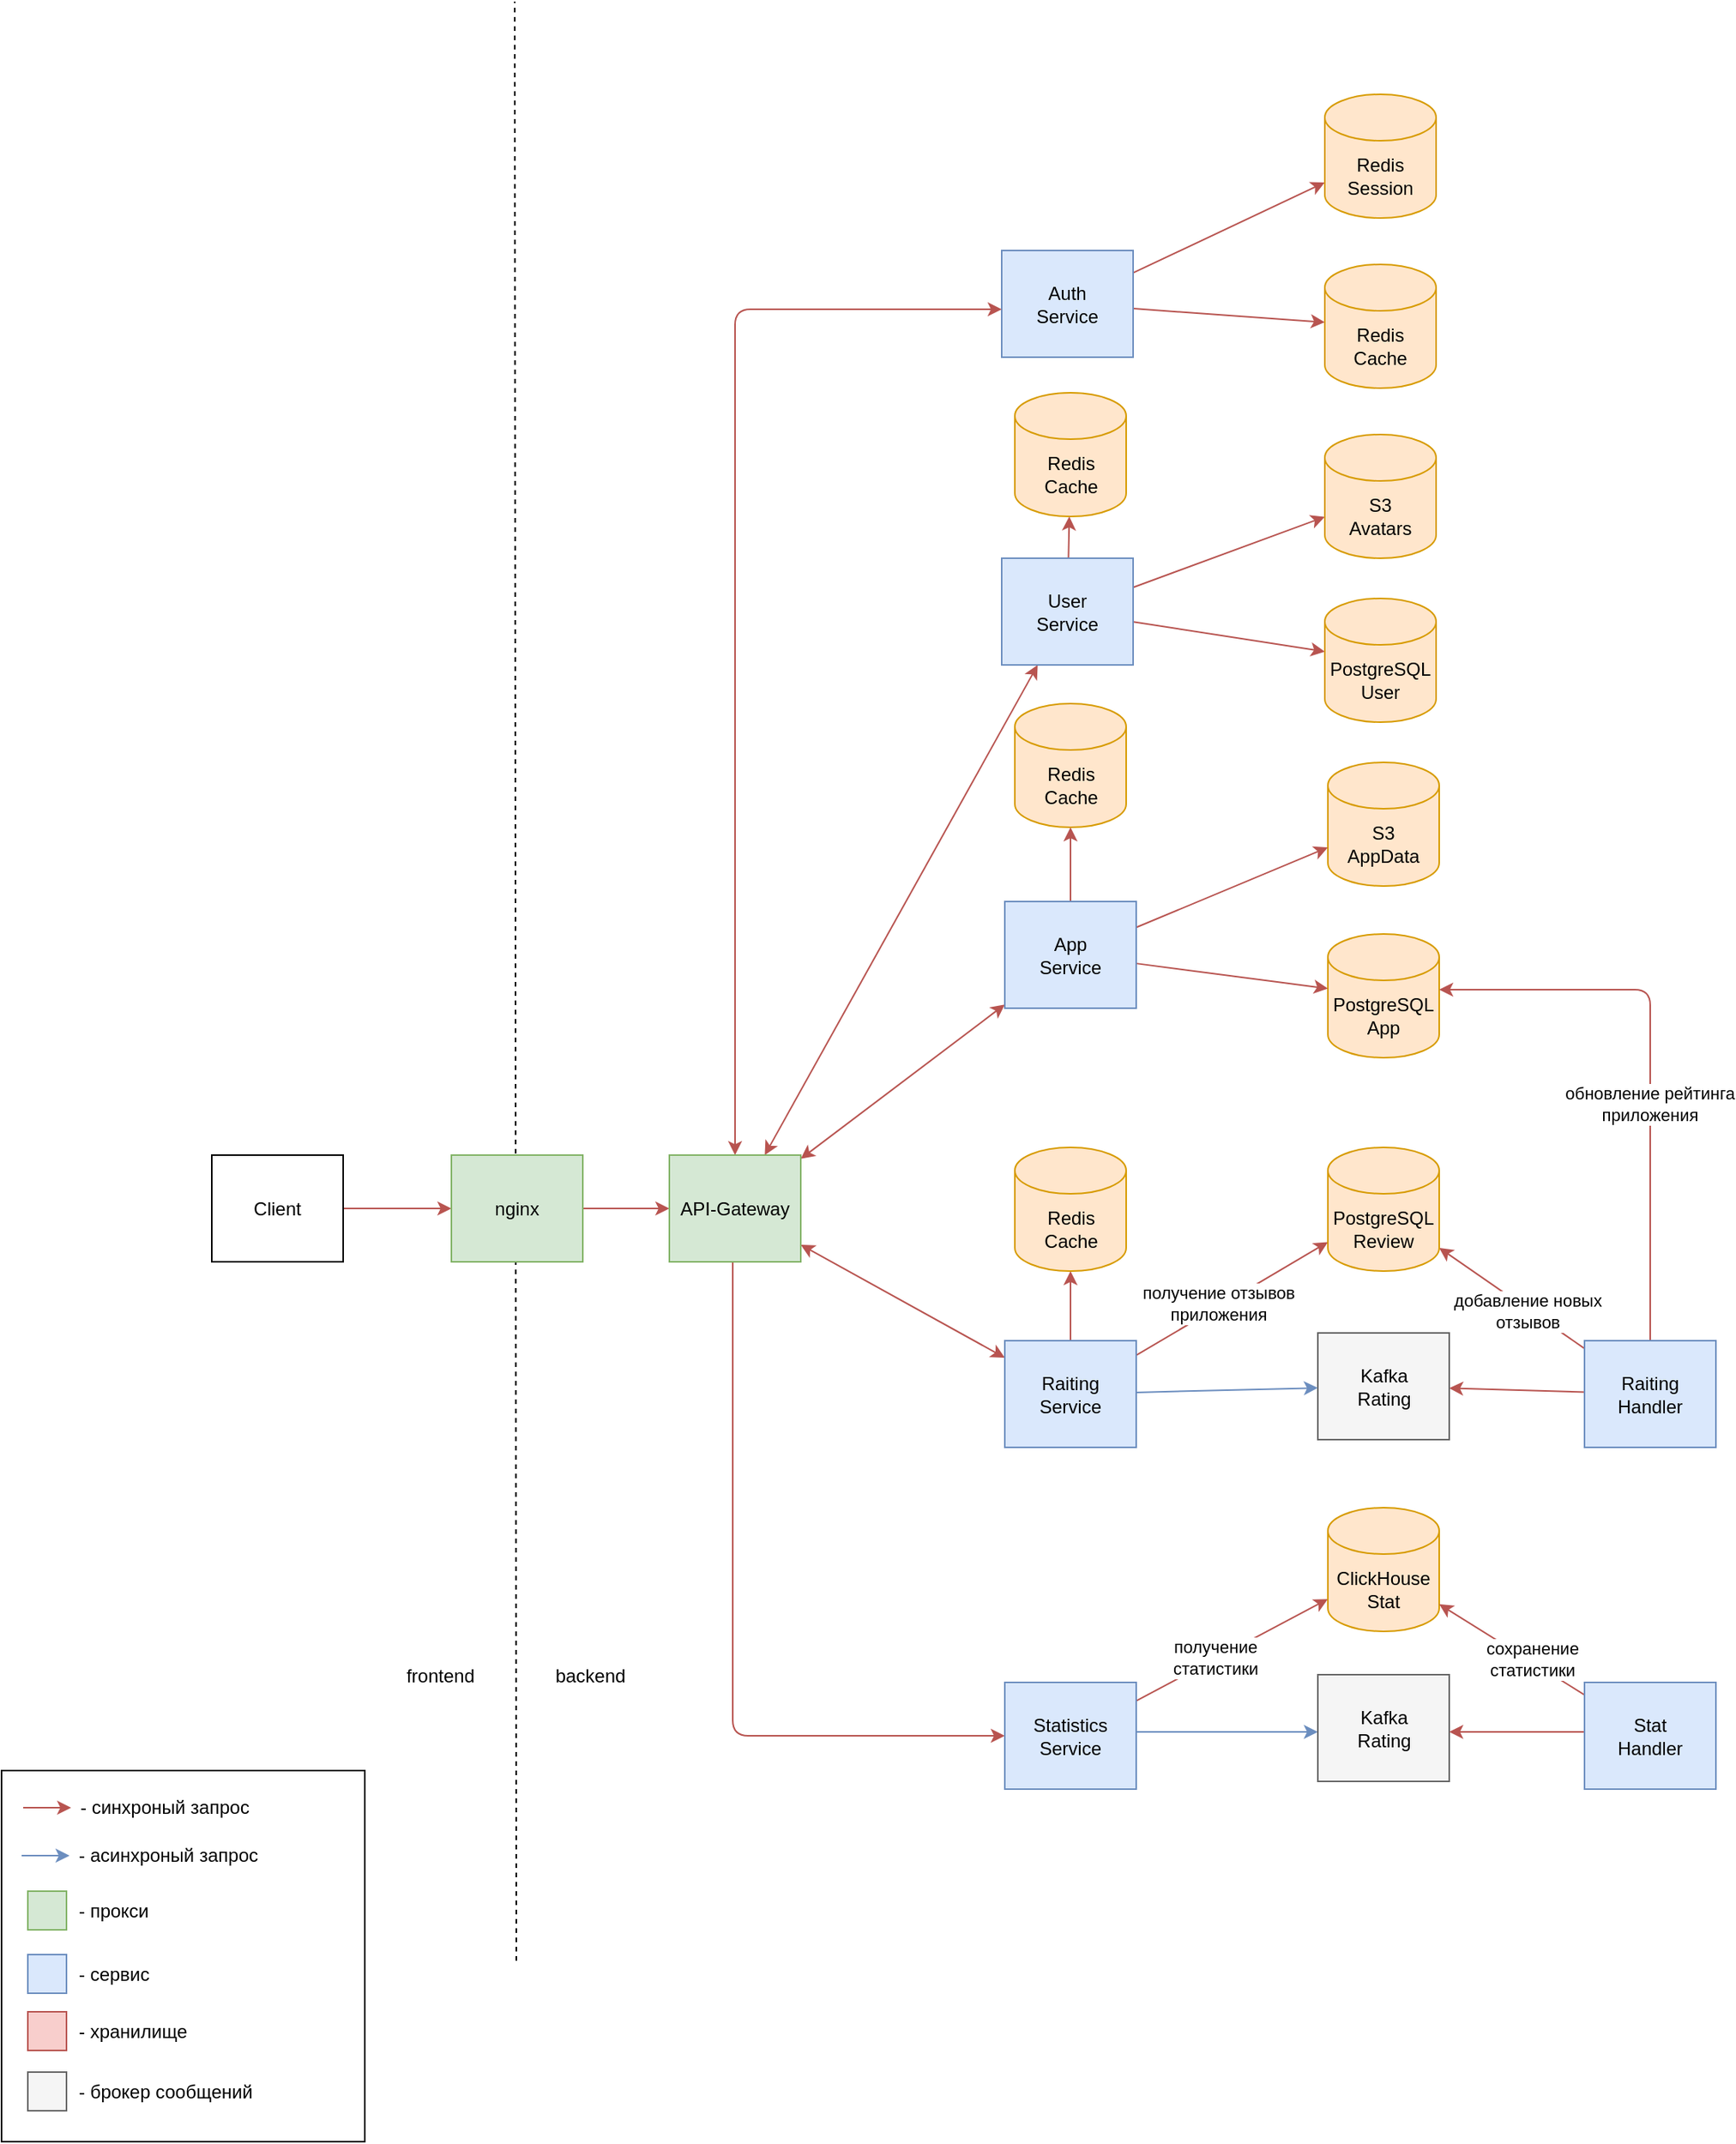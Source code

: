 <mxfile>
    <diagram id="C7IOROe54FGDKYHubnAY" name="Page-1">
        <mxGraphModel dx="1318" dy="1298" grid="0" gridSize="10" guides="1" tooltips="1" connect="1" arrows="1" fold="1" page="0" pageScale="1" pageWidth="850" pageHeight="1100" background="#ffffff" math="0" shadow="0">
            <root>
                <mxCell id="0"/>
                <mxCell id="1" parent="0"/>
                <mxCell id="125" value="" style="rounded=0;whiteSpace=wrap;html=1;" vertex="1" parent="1">
                    <mxGeometry x="-234" y="842" width="235" height="240" as="geometry"/>
                </mxCell>
                <mxCell id="3" value="" style="endArrow=none;dashed=1;html=1;strokeWidth=1;strokeColor=#000000;" parent="1" edge="1">
                    <mxGeometry width="50" height="50" relative="1" as="geometry">
                        <mxPoint x="99" y="965" as="sourcePoint"/>
                        <mxPoint x="98" y="-302" as="targetPoint"/>
                    </mxGeometry>
                </mxCell>
                <mxCell id="11" value="frontend" style="text;html=1;strokeColor=none;fillColor=none;align=center;verticalAlign=middle;whiteSpace=wrap;rounded=0;fontColor=#000000;" parent="1" vertex="1">
                    <mxGeometry x="20" y="766" width="60" height="30" as="geometry"/>
                </mxCell>
                <mxCell id="12" value="backend" style="text;html=1;strokeColor=none;fillColor=none;align=center;verticalAlign=middle;whiteSpace=wrap;rounded=0;fontColor=#000000;" parent="1" vertex="1">
                    <mxGeometry x="117" y="766" width="60" height="30" as="geometry"/>
                </mxCell>
                <mxCell id="13" value="PostgreSQL&lt;br&gt;App" style="shape=cylinder3;whiteSpace=wrap;html=1;boundedLbl=1;backgroundOutline=1;size=15;strokeColor=#d79b00;fillColor=#ffe6cc;" parent="1" vertex="1">
                    <mxGeometry x="624" y="301" width="72" height="80" as="geometry"/>
                </mxCell>
                <mxCell id="14" value="S3&lt;br&gt;AppData" style="shape=cylinder3;whiteSpace=wrap;html=1;boundedLbl=1;backgroundOutline=1;size=15;strokeColor=#d79b00;fillColor=#ffe6cc;" parent="1" vertex="1">
                    <mxGeometry x="624" y="190" width="72" height="80" as="geometry"/>
                </mxCell>
                <mxCell id="23" style="edgeStyle=none;html=1;strokeColor=#b85450;strokeWidth=1;fontColor=#000000;fillColor=#f8cecc;" parent="1" source="18" target="20" edge="1">
                    <mxGeometry relative="1" as="geometry">
                        <mxPoint x="24" y="548" as="targetPoint"/>
                    </mxGeometry>
                </mxCell>
                <mxCell id="18" value="Client" style="rounded=0;whiteSpace=wrap;html=1;strokeColor=#000000;fontColor=#000000;fillColor=none;" parent="1" vertex="1">
                    <mxGeometry x="-98" y="444" width="85" height="69" as="geometry"/>
                </mxCell>
                <mxCell id="31" style="edgeStyle=orthogonalEdgeStyle;html=1;strokeColor=#b85450;strokeWidth=1;fontColor=#000000;fillColor=#f8cecc;" parent="1" source="20" target="28" edge="1">
                    <mxGeometry relative="1" as="geometry"/>
                </mxCell>
                <mxCell id="20" value="nginx" style="rounded=0;whiteSpace=wrap;html=1;strokeColor=#82b366;fillColor=#d5e8d4;" parent="1" vertex="1">
                    <mxGeometry x="57" y="444" width="85" height="69" as="geometry"/>
                </mxCell>
                <mxCell id="27" style="html=1;strokeColor=#b85450;strokeWidth=1;fontColor=#000000;fillColor=#f8cecc;" parent="1" source="24" target="26" edge="1">
                    <mxGeometry relative="1" as="geometry"/>
                </mxCell>
                <mxCell id="44" style="edgeStyle=none;html=1;strokeColor=#b85450;strokeWidth=1;fontColor=#000000;fillColor=#f8cecc;" parent="1" source="62" target="58" edge="1">
                    <mxGeometry relative="1" as="geometry"/>
                </mxCell>
                <mxCell id="136" style="elbow=vertical;html=1;shadow=0;startArrow=none;startFill=0;fillColor=#f8cecc;strokeColor=#b85450;" edge="1" parent="1" source="24" target="126">
                    <mxGeometry relative="1" as="geometry"/>
                </mxCell>
                <mxCell id="24" value="Auth&lt;br style=&quot;border-color: var(--border-color);&quot;&gt;Service" style="rounded=0;whiteSpace=wrap;html=1;strokeColor=#6c8ebf;fillColor=#dae8fc;" parent="1" vertex="1">
                    <mxGeometry x="413" y="-141" width="85" height="69" as="geometry"/>
                </mxCell>
                <mxCell id="26" value="Redis&lt;br&gt;Session" style="shape=cylinder3;whiteSpace=wrap;html=1;boundedLbl=1;backgroundOutline=1;size=15;strokeColor=#d79b00;fillColor=#ffe6cc;" parent="1" vertex="1">
                    <mxGeometry x="622" y="-242" width="72" height="80" as="geometry"/>
                </mxCell>
                <mxCell id="38" style="html=1;strokeColor=#b85450;strokeWidth=1;fontColor=#000000;startArrow=classic;startFill=1;fillColor=#f8cecc;edgeStyle=elbowEdgeStyle;elbow=vertical;" parent="1" source="28" target="24" edge="1">
                    <mxGeometry relative="1" as="geometry">
                        <Array as="points">
                            <mxPoint x="380" y="-103"/>
                            <mxPoint x="360" y="-27"/>
                            <mxPoint x="349" y="98"/>
                        </Array>
                    </mxGeometry>
                </mxCell>
                <mxCell id="42" style="edgeStyle=none;html=1;strokeColor=#b85450;strokeWidth=1;fontColor=#000000;startArrow=classic;startFill=1;fillColor=#f8cecc;" parent="1" source="28" target="33" edge="1">
                    <mxGeometry relative="1" as="geometry"/>
                </mxCell>
                <mxCell id="67" style="edgeStyle=none;html=1;startArrow=classic;startFill=1;fillColor=#f8cecc;strokeColor=#b85450;" edge="1" parent="1" source="28" target="62">
                    <mxGeometry relative="1" as="geometry"/>
                </mxCell>
                <mxCell id="68" style="edgeStyle=none;html=1;startArrow=classic;startFill=1;fillColor=#f8cecc;strokeColor=#b85450;" edge="1" parent="1" source="28" target="59">
                    <mxGeometry relative="1" as="geometry"/>
                </mxCell>
                <mxCell id="111" style="edgeStyle=elbowEdgeStyle;html=1;shadow=0;startArrow=none;startFill=0;fillColor=#f8cecc;strokeColor=#b85450;" edge="1" parent="1" source="28" target="100">
                    <mxGeometry relative="1" as="geometry">
                        <Array as="points">
                            <mxPoint x="239" y="616"/>
                        </Array>
                    </mxGeometry>
                </mxCell>
                <mxCell id="28" value="API-Gateway" style="rounded=0;whiteSpace=wrap;html=1;strokeColor=#82b366;fillColor=#d5e8d4;" parent="1" vertex="1">
                    <mxGeometry x="198" y="444" width="85" height="69" as="geometry"/>
                </mxCell>
                <mxCell id="36" style="html=1;strokeColor=#b85450;strokeWidth=1;fontColor=#000000;fillColor=#f8cecc;" parent="1" source="33" target="13" edge="1">
                    <mxGeometry relative="1" as="geometry"/>
                </mxCell>
                <mxCell id="43" style="edgeStyle=none;html=1;strokeColor=#b85450;strokeWidth=1;fontColor=#000000;fillColor=#f8cecc;" parent="1" source="33" target="14" edge="1">
                    <mxGeometry relative="1" as="geometry"/>
                </mxCell>
                <mxCell id="141" style="edgeStyle=none;html=1;shadow=0;startArrow=none;startFill=0;elbow=vertical;fillColor=#f8cecc;strokeColor=#b85450;" edge="1" parent="1" source="33" target="139">
                    <mxGeometry relative="1" as="geometry"/>
                </mxCell>
                <mxCell id="33" value="App&lt;br style=&quot;border-color: var(--border-color);&quot;&gt;Service" style="rounded=0;whiteSpace=wrap;html=1;strokeColor=#6c8ebf;fillColor=#dae8fc;" parent="1" vertex="1">
                    <mxGeometry x="415" y="280" width="85" height="69" as="geometry"/>
                </mxCell>
                <mxCell id="73" style="edgeStyle=none;html=1;startArrow=none;startFill=0;fillColor=#f8cecc;strokeColor=#b85450;" edge="1" parent="1" source="70" target="46">
                    <mxGeometry relative="1" as="geometry">
                        <mxPoint x="723.5" y="552" as="targetPoint"/>
                    </mxGeometry>
                </mxCell>
                <mxCell id="46" value="&lt;span style=&quot;color: rgb(0, 0, 0);&quot;&gt;Kafka&lt;/span&gt;&lt;br style=&quot;border-color: var(--border-color); color: rgb(0, 0, 0);&quot;&gt;&lt;span style=&quot;color: rgb(0, 0, 0);&quot;&gt;Rating&lt;/span&gt;" style="rounded=0;whiteSpace=wrap;html=1;strokeColor=#666666;fontColor=#333333;fillColor=#f5f5f5;" parent="1" vertex="1">
                    <mxGeometry x="617.5" y="559" width="85" height="69" as="geometry"/>
                </mxCell>
                <mxCell id="58" value="S3&lt;br&gt;Avatars" style="shape=cylinder3;whiteSpace=wrap;html=1;boundedLbl=1;backgroundOutline=1;size=15;strokeColor=#d79b00;fillColor=#ffe6cc;" vertex="1" parent="1">
                    <mxGeometry x="622" y="-22" width="72" height="80" as="geometry"/>
                </mxCell>
                <mxCell id="69" style="edgeStyle=none;html=1;startArrow=none;startFill=0;fillColor=#dae8fc;strokeColor=#6c8ebf;" edge="1" parent="1" source="59" target="46">
                    <mxGeometry relative="1" as="geometry"/>
                </mxCell>
                <mxCell id="75" style="edgeStyle=none;html=1;startArrow=none;startFill=0;fillColor=#f8cecc;strokeColor=#b85450;" edge="1" parent="1" source="59" target="72">
                    <mxGeometry relative="1" as="geometry"/>
                </mxCell>
                <mxCell id="85" value="получение отзывов&lt;br&gt;приложения" style="edgeLabel;html=1;align=center;verticalAlign=middle;resizable=0;points=[];" vertex="1" connectable="0" parent="75">
                    <mxGeometry x="-0.125" y="2" relative="1" as="geometry">
                        <mxPoint as="offset"/>
                    </mxGeometry>
                </mxCell>
                <mxCell id="143" style="edgeStyle=none;html=1;shadow=0;startArrow=none;startFill=0;elbow=vertical;fillColor=#f8cecc;strokeColor=#b85450;" edge="1" parent="1" source="59" target="142">
                    <mxGeometry relative="1" as="geometry"/>
                </mxCell>
                <mxCell id="59" value="Raiting&lt;br style=&quot;border-color: var(--border-color);&quot;&gt;Service" style="rounded=0;whiteSpace=wrap;html=1;strokeColor=#6c8ebf;fillColor=#dae8fc;" vertex="1" parent="1">
                    <mxGeometry x="415" y="564" width="85" height="69" as="geometry"/>
                </mxCell>
                <mxCell id="65" style="edgeStyle=none;html=1;fillColor=#f8cecc;strokeColor=#b85450;" edge="1" parent="1" source="62" target="64">
                    <mxGeometry relative="1" as="geometry"/>
                </mxCell>
                <mxCell id="138" style="edgeStyle=none;html=1;shadow=0;startArrow=none;startFill=0;elbow=vertical;fillColor=#f8cecc;strokeColor=#b85450;" edge="1" parent="1" source="62" target="137">
                    <mxGeometry relative="1" as="geometry"/>
                </mxCell>
                <mxCell id="62" value="User&lt;br style=&quot;border-color: var(--border-color);&quot;&gt;Service" style="rounded=0;whiteSpace=wrap;html=1;strokeColor=#6c8ebf;fillColor=#dae8fc;" vertex="1" parent="1">
                    <mxGeometry x="413" y="58" width="85" height="69" as="geometry"/>
                </mxCell>
                <mxCell id="64" value="PostgreSQL&lt;br&gt;User" style="shape=cylinder3;whiteSpace=wrap;html=1;boundedLbl=1;backgroundOutline=1;size=15;strokeColor=#d79b00;fillColor=#ffe6cc;" vertex="1" parent="1">
                    <mxGeometry x="622" y="84" width="72" height="80" as="geometry"/>
                </mxCell>
                <mxCell id="74" style="edgeStyle=elbowEdgeStyle;html=1;startArrow=none;startFill=0;fillColor=#f8cecc;strokeColor=#b85450;elbow=vertical;" edge="1" parent="1" source="70" target="13">
                    <mxGeometry relative="1" as="geometry">
                        <Array as="points">
                            <mxPoint x="773" y="337"/>
                            <mxPoint x="769" y="367"/>
                            <mxPoint x="750" y="344"/>
                            <mxPoint x="772" y="521"/>
                        </Array>
                    </mxGeometry>
                </mxCell>
                <mxCell id="86" value="обновление рейтинга&lt;br&gt;приложения" style="edgeLabel;html=1;align=center;verticalAlign=middle;resizable=0;points=[];" vertex="1" connectable="0" parent="74">
                    <mxGeometry x="-0.155" y="1" relative="1" as="geometry">
                        <mxPoint as="offset"/>
                    </mxGeometry>
                </mxCell>
                <mxCell id="87" style="edgeStyle=none;html=1;shadow=0;startArrow=none;startFill=0;fillColor=#f8cecc;strokeColor=#b85450;" edge="1" parent="1" source="70" target="72">
                    <mxGeometry relative="1" as="geometry"/>
                </mxCell>
                <mxCell id="88" value="добавление новых&lt;br&gt;отзывов" style="edgeLabel;html=1;align=center;verticalAlign=middle;resizable=0;points=[];" vertex="1" connectable="0" parent="87">
                    <mxGeometry x="-0.209" y="1" relative="1" as="geometry">
                        <mxPoint as="offset"/>
                    </mxGeometry>
                </mxCell>
                <mxCell id="70" value="Raiting&lt;br style=&quot;border-color: var(--border-color);&quot;&gt;Handler" style="rounded=0;whiteSpace=wrap;html=1;strokeColor=#6c8ebf;fillColor=#dae8fc;" vertex="1" parent="1">
                    <mxGeometry x="790" y="564" width="85" height="69" as="geometry"/>
                </mxCell>
                <mxCell id="72" value="PostgreSQL&lt;br&gt;Review" style="shape=cylinder3;whiteSpace=wrap;html=1;boundedLbl=1;backgroundOutline=1;size=15;strokeColor=#d79b00;fillColor=#ffe6cc;" vertex="1" parent="1">
                    <mxGeometry x="624" y="439" width="72" height="80" as="geometry"/>
                </mxCell>
                <mxCell id="78" style="edgeStyle=none;html=1;startArrow=none;startFill=0;shadow=0;fillColor=#f8cecc;strokeColor=#b85450;" edge="1" parent="1">
                    <mxGeometry relative="1" as="geometry">
                        <mxPoint x="-220" y="866" as="sourcePoint"/>
                        <mxPoint x="-189" y="866" as="targetPoint"/>
                    </mxGeometry>
                </mxCell>
                <mxCell id="79" value="- синхроный запрос&amp;nbsp;" style="text;html=1;align=left;verticalAlign=middle;resizable=0;points=[];autosize=1;strokeColor=none;fillColor=none;" vertex="1" parent="1">
                    <mxGeometry x="-185" y="853" width="131" height="26" as="geometry"/>
                </mxCell>
                <mxCell id="80" style="edgeStyle=none;html=1;startArrow=none;startFill=0;shadow=0;fillColor=#dae8fc;strokeColor=#6c8ebf;" edge="1" parent="1">
                    <mxGeometry relative="1" as="geometry">
                        <mxPoint x="-221.0" y="897" as="sourcePoint"/>
                        <mxPoint x="-190" y="897" as="targetPoint"/>
                    </mxGeometry>
                </mxCell>
                <mxCell id="81" value="- асинхроный запрос" style="text;html=1;align=left;verticalAlign=middle;resizable=0;points=[];autosize=1;strokeColor=none;fillColor=none;" vertex="1" parent="1">
                    <mxGeometry x="-186" y="884" width="134" height="26" as="geometry"/>
                </mxCell>
                <mxCell id="104" style="edgeStyle=elbowEdgeStyle;elbow=vertical;html=1;shadow=0;startArrow=none;startFill=0;fillColor=#dae8fc;strokeColor=#6c8ebf;" edge="1" parent="1" source="100" target="102">
                    <mxGeometry relative="1" as="geometry"/>
                </mxCell>
                <mxCell id="112" style="html=1;shadow=0;startArrow=none;startFill=0;fillColor=#f8cecc;strokeColor=#b85450;" edge="1" parent="1" source="100" target="105">
                    <mxGeometry relative="1" as="geometry"/>
                </mxCell>
                <mxCell id="114" value="получение&lt;br&gt;статистики" style="edgeLabel;html=1;align=center;verticalAlign=middle;resizable=0;points=[];" vertex="1" connectable="0" parent="112">
                    <mxGeometry x="-0.164" y="1" relative="1" as="geometry">
                        <mxPoint as="offset"/>
                    </mxGeometry>
                </mxCell>
                <mxCell id="100" value="Statistics&lt;br style=&quot;border-color: var(--border-color);&quot;&gt;Service" style="rounded=0;whiteSpace=wrap;html=1;strokeColor=#6c8ebf;fillColor=#dae8fc;" vertex="1" parent="1">
                    <mxGeometry x="415" y="785" width="85" height="69" as="geometry"/>
                </mxCell>
                <mxCell id="102" value="&lt;span style=&quot;color: rgb(0, 0, 0);&quot;&gt;Kafka&lt;/span&gt;&lt;br style=&quot;border-color: var(--border-color); color: rgb(0, 0, 0);&quot;&gt;&lt;span style=&quot;color: rgb(0, 0, 0);&quot;&gt;Rating&lt;/span&gt;" style="rounded=0;whiteSpace=wrap;html=1;strokeColor=#666666;fontColor=#333333;fillColor=#f5f5f5;" vertex="1" parent="1">
                    <mxGeometry x="617.5" y="780" width="85" height="69" as="geometry"/>
                </mxCell>
                <mxCell id="105" value="ClickHouse&lt;br&gt;Stat" style="shape=cylinder3;whiteSpace=wrap;html=1;boundedLbl=1;backgroundOutline=1;size=15;strokeColor=#d79b00;fillColor=#ffe6cc;" vertex="1" parent="1">
                    <mxGeometry x="624" y="672" width="72" height="80" as="geometry"/>
                </mxCell>
                <mxCell id="108" style="edgeStyle=elbowEdgeStyle;elbow=vertical;html=1;shadow=0;startArrow=none;startFill=0;fillColor=#f8cecc;strokeColor=#b85450;" edge="1" parent="1" source="106" target="102">
                    <mxGeometry relative="1" as="geometry"/>
                </mxCell>
                <mxCell id="109" style="elbow=vertical;html=1;shadow=0;startArrow=none;startFill=0;fillColor=#f8cecc;strokeColor=#b85450;" edge="1" parent="1" source="106" target="105">
                    <mxGeometry relative="1" as="geometry"/>
                </mxCell>
                <mxCell id="110" value="сохранение&lt;br&gt;статистики" style="edgeLabel;html=1;align=center;verticalAlign=middle;resizable=0;points=[];" vertex="1" connectable="0" parent="109">
                    <mxGeometry x="-0.257" y="-2" relative="1" as="geometry">
                        <mxPoint x="-1" as="offset"/>
                    </mxGeometry>
                </mxCell>
                <mxCell id="106" value="Stat&lt;br style=&quot;border-color: var(--border-color);&quot;&gt;Handler" style="rounded=0;whiteSpace=wrap;html=1;strokeColor=#6c8ebf;fillColor=#dae8fc;" vertex="1" parent="1">
                    <mxGeometry x="790" y="785" width="85" height="69" as="geometry"/>
                </mxCell>
                <mxCell id="115" value="" style="rounded=0;whiteSpace=wrap;html=1;strokeColor=#82b366;fillColor=#d5e8d4;" vertex="1" parent="1">
                    <mxGeometry x="-217" y="920" width="25" height="25" as="geometry"/>
                </mxCell>
                <mxCell id="116" value="- прокси" style="text;html=1;align=left;verticalAlign=middle;resizable=0;points=[];autosize=1;strokeColor=none;fillColor=none;" vertex="1" parent="1">
                    <mxGeometry x="-186" y="920" width="63" height="26" as="geometry"/>
                </mxCell>
                <mxCell id="118" value="" style="rounded=0;whiteSpace=wrap;html=1;strokeColor=#6c8ebf;fillColor=#dae8fc;" vertex="1" parent="1">
                    <mxGeometry x="-217" y="961" width="25" height="25" as="geometry"/>
                </mxCell>
                <mxCell id="119" value="- сервис" style="text;html=1;align=left;verticalAlign=middle;resizable=0;points=[];autosize=1;strokeColor=none;fillColor=none;" vertex="1" parent="1">
                    <mxGeometry x="-186" y="961" width="64" height="26" as="geometry"/>
                </mxCell>
                <mxCell id="120" value="" style="rounded=0;whiteSpace=wrap;html=1;strokeColor=#b85450;fillColor=#f8cecc;" vertex="1" parent="1">
                    <mxGeometry x="-217" y="998" width="25" height="25" as="geometry"/>
                </mxCell>
                <mxCell id="121" value="- хранилище" style="text;html=1;align=left;verticalAlign=middle;resizable=0;points=[];autosize=1;strokeColor=none;fillColor=none;" vertex="1" parent="1">
                    <mxGeometry x="-186" y="998" width="88" height="26" as="geometry"/>
                </mxCell>
                <mxCell id="122" value="" style="rounded=0;whiteSpace=wrap;html=1;strokeColor=#666666;fillColor=#f5f5f5;fontColor=#333333;" vertex="1" parent="1">
                    <mxGeometry x="-217" y="1037" width="25" height="25" as="geometry"/>
                </mxCell>
                <mxCell id="123" value="- брокер сообщений" style="text;html=1;align=left;verticalAlign=middle;resizable=0;points=[];autosize=1;strokeColor=none;fillColor=none;" vertex="1" parent="1">
                    <mxGeometry x="-186" y="1037" width="130" height="26" as="geometry"/>
                </mxCell>
                <mxCell id="126" value="Redis&lt;br&gt;Cache" style="shape=cylinder3;whiteSpace=wrap;html=1;boundedLbl=1;backgroundOutline=1;size=15;strokeColor=#d79b00;fillColor=#ffe6cc;" vertex="1" parent="1">
                    <mxGeometry x="622" y="-132" width="72" height="80" as="geometry"/>
                </mxCell>
                <mxCell id="137" value="Redis&lt;br&gt;Cache" style="shape=cylinder3;whiteSpace=wrap;html=1;boundedLbl=1;backgroundOutline=1;size=15;strokeColor=#d79b00;fillColor=#ffe6cc;" vertex="1" parent="1">
                    <mxGeometry x="421.5" y="-49" width="72" height="80" as="geometry"/>
                </mxCell>
                <mxCell id="139" value="Redis&lt;br&gt;Cache" style="shape=cylinder3;whiteSpace=wrap;html=1;boundedLbl=1;backgroundOutline=1;size=15;strokeColor=#d79b00;fillColor=#ffe6cc;" vertex="1" parent="1">
                    <mxGeometry x="421.5" y="152" width="72" height="80" as="geometry"/>
                </mxCell>
                <mxCell id="142" value="Redis&lt;br&gt;Cache" style="shape=cylinder3;whiteSpace=wrap;html=1;boundedLbl=1;backgroundOutline=1;size=15;strokeColor=#d79b00;fillColor=#ffe6cc;" vertex="1" parent="1">
                    <mxGeometry x="421.5" y="439" width="72" height="80" as="geometry"/>
                </mxCell>
            </root>
        </mxGraphModel>
    </diagram>
</mxfile>
